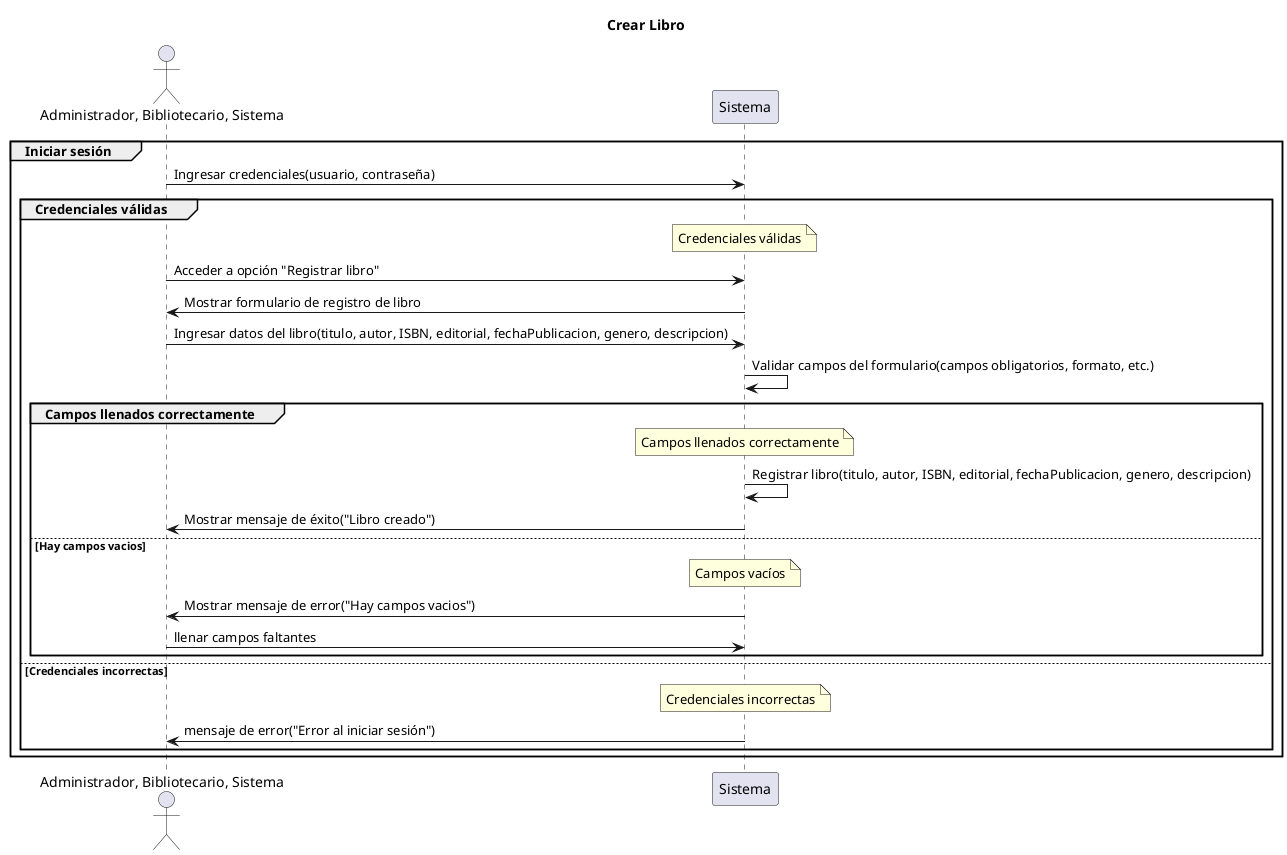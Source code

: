 @startuml
title Crear Libro

actor "Administrador, Bibliotecario, Sistema " as Administrador

group Iniciar sesión
    Administrador->Sistema: Ingresar credenciales(usuario, contraseña)
    group Credenciales válidas
        note over Sistema: Credenciales válidas
        Administrador->Sistema: Acceder a opción "Registrar libro"
        Sistema->Administrador: Mostrar formulario de registro de libro
        Administrador->Sistema: Ingresar datos del libro(titulo, autor, ISBN, editorial, fechaPublicacion, genero, descripcion)
        Sistema->Sistema: Validar campos del formulario(campos obligatorios, formato, etc.)
        group Campos llenados correctamente
            note over Sistema: Campos llenados correctamente
            Sistema->Sistema: Registrar libro(titulo, autor, ISBN, editorial, fechaPublicacion, genero, descripcion)
            Sistema->Administrador: Mostrar mensaje de éxito("Libro creado")
        else Hay campos vacios
            note over Sistema: Campos vacíos
            Sistema->Administrador: Mostrar mensaje de error("Hay campos vacios")
            Administrador->Sistema: llenar campos faltantes
        end
    else Credenciales incorrectas
        note over Sistema: Credenciales incorrectas
        Sistema->Administrador: mensaje de error("Error al iniciar sesión")
    end
end


@enduml